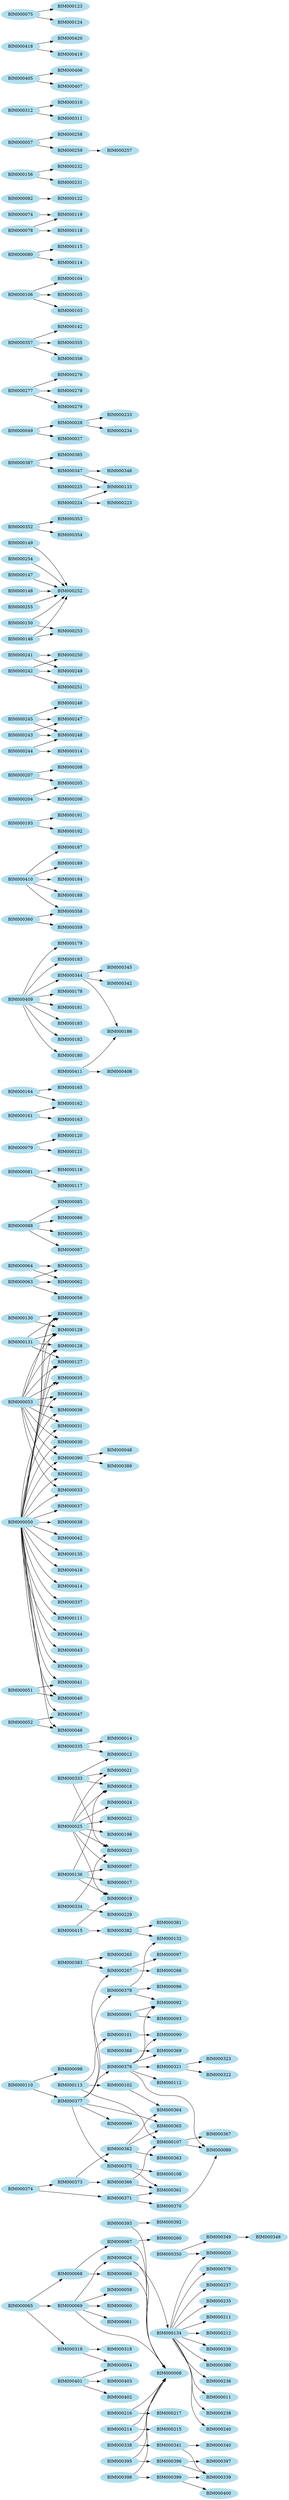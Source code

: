 digraph bim {

graph [
rankdir = "LR"
URL = "http://www.ebi.ac.uk/come/entry?gn=\N";

];


/*
node [
fontsize = "16"
shape = "ellipse"
];
*/
	node [color=lightblue2, style=filled];

//orientation=land;

BIM000066 -> BIM000008                                                          
BIM000393 -> BIM000008                                                          
BIM000335 -> BIM000014                                                          
BIM000333 -> BIM000018                                                          
BIM000415 -> BIM000019                                                          
BIM000134 -> BIM000020                                                          
BIM000025 -> BIM000023                                                          
BIM000333 -> BIM000023                                                          
BIM000050 -> BIM000033                                                          
BIM000053 -> BIM000035                                                          
BIM000051 -> BIM000040                                                          
BIM000050 -> BIM000046                                                          
BIM000069 -> BIM000060                                                          
BIM000064 -> BIM000062                                                          
BIM000088 -> BIM000085                                                          
BIM000101 -> BIM000090                                                          
BIM000376 -> BIM000092                                                          
BIM000378 -> BIM000096                                                          
BIM000113 -> BIM000107                                                          
BIM000081 -> BIM000116                                                          
BIM000079 -> BIM000120                                                          
BIM000131 -> BIM000127                                                          
BIM000053 -> BIM000128                                                          
BIM000130 -> BIM000129                                                          
BIM000026 -> BIM000134                                                          
BIM000164 -> BIM000162                                                          
BIM000164 -> BIM000165                                                          
BIM000409 -> BIM000179                                                          
BIM000409 -> BIM000183                                                          
BIM000410 -> BIM000187                                                          
BIM000410 -> BIM000189                                                          
BIM000193 -> BIM000191                                                          
BIM000207 -> BIM000205                                                          
BIM000216 -> BIM000217                                                          
BIM000334 -> BIM000229                                                          
BIM000134 -> BIM000236                                                          
BIM000243 -> BIM000248                                                          
BIM000245 -> BIM000248                                                          
BIM000242 -> BIM000249                                                          
BIM000146 -> BIM000252                                                          
BIM000254 -> BIM000252                                                          
BIM000067 -> BIM000260                                                          
BIM000267 -> BIM000266                                                          
BIM000319 -> BIM000318                                                          
BIM000376 -> BIM000321                                                          
BIM000341 -> BIM000339                                                          
BIM000341 -> BIM000340                                                          
BIM000409 -> BIM000344                                                          
BIM000349 -> BIM000348                                                          
BIM000352 -> BIM000353                                                          
BIM000360 -> BIM000358                                                          
BIM000366 -> BIM000361                                                          
BIM000373 -> BIM000362                                                          
BIM000362 -> BIM000363                                                          
BIM000362 -> BIM000364                                                          
BIM000377 -> BIM000365                                                          
BIM000107 -> BIM000367                                                          
BIM000371 -> BIM000370                                                          
BIM000377 -> BIM000376                                                          
BIM000387 -> BIM000385                                                          
BIM000396 -> BIM000397                                                          
BIM000025 -> BIM000007                                                          
BIM000025 -> BIM000021                                                          
BIM000025 -> BIM000019                                                          
BIM000025 -> BIM000198                                                          
BIM000025 -> BIM000024                                                          
BIM000028 -> BIM000233                                                          
BIM000049 -> BIM000027                                                          
BIM000049 -> BIM000028                                                          
BIM000050 -> BIM000029                                                          
BIM000050 -> BIM000034                                                          
BIM000050 -> BIM000036                                                          
BIM000050 -> BIM000040                                                          
BIM000050 -> BIM000041                                                          
BIM000050 -> BIM000416                                                          
BIM000050 -> BIM000414                                                          
BIM000050 -> BIM000337                                                          
BIM000050 -> BIM000129                                                          
BIM000050 -> BIM000128                                                          
BIM000050 -> BIM000111                                                          
BIM000050 -> BIM000047                                                          
BIM000050 -> BIM000044                                                          
BIM000050 -> BIM000043                                                          
BIM000050 -> BIM000039                                                          
BIM000050 -> BIM000037                                                          
BIM000050 -> BIM000035                                                          
BIM000050 -> BIM000031                                                          
BIM000050 -> BIM000030                                                          
BIM000051 -> BIM000041                                                          
BIM000052 -> BIM000046                                                          
BIM000053 -> BIM000029                                                          
BIM000053 -> BIM000390                                                          
BIM000053 -> BIM000129                                                          
BIM000053 -> BIM000127                                                          
BIM000053 -> BIM000036                                                          
BIM000053 -> BIM000030                                                          
BIM000053 -> BIM000031                                                          
BIM000053 -> BIM000032                                                          
BIM000053 -> BIM000033                                                          
BIM000063 -> BIM000055                                                          
BIM000063 -> BIM000056                                                          
BIM000064 -> BIM000055                                                          
BIM000065 -> BIM000068                                                          
BIM000065 -> BIM000069                                                          
BIM000068 -> BIM000066                                                          
BIM000069 -> BIM000008                                                          
BIM000069 -> BIM000061                                                          
BIM000069 -> BIM000059                                                          
BIM000069 -> BIM000026                                                          
BIM000088 -> BIM000086                                                          
BIM000088 -> BIM000095                                                          
BIM000088 -> BIM000087                                                          
BIM000110 -> BIM000377                                                          
BIM000113 -> BIM000101                                                          
BIM000113 -> BIM000102                                                          
BIM000134 -> BIM000011                                                          
BIM000134 -> BIM000238                                                          
BIM000134 -> BIM000240                                                          
BIM000134 -> BIM000379                                                          
BIM000134 -> BIM000237                                                          
BIM000134 -> BIM000235                                                          
BIM000134 -> BIM000211                                                          
BIM000267 -> BIM000097                                                          
BIM000277 -> BIM000276                                                          
BIM000277 -> BIM000278                                                          
BIM000319 -> BIM000054                                                          
BIM000321 -> BIM000322                                                          
BIM000321 -> BIM000323                                                          
BIM000344 -> BIM000345                                                          
BIM000347 -> BIM000133                                                          
BIM000357 -> BIM000142                                                          
BIM000357 -> BIM000355                                                          
BIM000357 -> BIM000356                                                          
BIM000373 -> BIM000366                                                          
BIM000374 -> BIM000373                                                          
BIM000376 -> BIM000090                                                          
BIM000376 -> BIM000369                                                          
BIM000376 -> BIM000112                                                          
BIM000377 -> BIM000099                                                          
BIM000377 -> BIM000375                                                          
BIM000377 -> BIM000378                                                          
BIM000377 -> BIM000267                                                          
BIM000378 -> BIM000132                                                          
BIM000387 -> BIM000347                                                          
BIM000390 -> BIM000048                                                          
BIM000390 -> BIM000389                                                          
BIM000409 -> BIM000178                                                          
BIM000409 -> BIM000181                                                          
BIM000409 -> BIM000185                                                          
BIM000409 -> BIM000182                                                          
BIM000410 -> BIM000184                                                          
BIM000410 -> BIM000188                                                          
BIM000410 -> BIM000358                                                          
BIM000136 -> BIM000007                                                          
BIM000026 -> BIM000008                                                          
BIM000067 -> BIM000008                                                          
BIM000214 -> BIM000008                                                          
BIM000338 -> BIM000008                                                          
BIM000395 -> BIM000008                                                          
BIM000398 -> BIM000008                                                          
BIM000335 -> BIM000012                                                          
BIM000136 -> BIM000017                                                          
BIM000136 -> BIM000018                                                          
BIM000136 -> BIM000019                                                          
BIM000350 -> BIM000020                                                          
BIM000333 -> BIM000021                                                          
BIM000334 -> BIM000023                                                          
BIM000131 -> BIM000029                                                          
BIM000401 -> BIM000054                                                          
BIM000370 -> BIM000089                                                          
BIM000091 -> BIM000092                                                          
BIM000091 -> BIM000093                                                          
BIM000106 -> BIM000104                                                          
BIM000106 -> BIM000105                                                          
BIM000375 -> BIM000108                                                          
BIM000080 -> BIM000115                                                          
BIM000081 -> BIM000117                                                          
BIM000078 -> BIM000119                                                          
BIM000079 -> BIM000121                                                          
BIM000082 -> BIM000122                                                          
BIM000131 -> BIM000128                                                          
BIM000131 -> BIM000129                                                          
BIM000382 -> BIM000132                                                          
BIM000161 -> BIM000162                                                          
BIM000161 -> BIM000163                                                          
BIM000193 -> BIM000192                                                          
BIM000204 -> BIM000205                                                          
BIM000204 -> BIM000206                                                          
BIM000224 -> BIM000223                                                          
BIM000156 -> BIM000232                                                          
BIM000243 -> BIM000247                                                          
BIM000244 -> BIM000248                                                          
BIM000241 -> BIM000249                                                          
BIM000242 -> BIM000251                                                          
BIM000147 -> BIM000252                                                          
BIM000148 -> BIM000252                                                          
BIM000255 -> BIM000252                                                          
BIM000150 -> BIM000253                                                          
BIM000057 -> BIM000258                                                          
BIM000383 -> BIM000265                                                          
BIM000312 -> BIM000310                                                          
BIM000396 -> BIM000339                                                          
BIM000399 -> BIM000339                                                          
BIM000338 -> BIM000341                                                          
BIM000352 -> BIM000354                                                          
BIM000360 -> BIM000359                                                          
BIM000375 -> BIM000361                                                          
BIM000102 -> BIM000364                                                          
BIM000362 -> BIM000365                                                          
BIM000382 -> BIM000381                                                          
BIM000393 -> BIM000392                                                          
BIM000395 -> BIM000396                                                          
BIM000401 -> BIM000402                                                          
BIM000405 -> BIM000406                                                          
BIM000418 -> BIM000420                                                          
BIM000025 -> BIM000018                                                          
BIM000025 -> BIM000022                                                          
BIM000050 -> BIM000032                                                          
BIM000053 -> BIM000034                                                          
BIM000050 -> BIM000038                                                          
BIM000050 -> BIM000042                                                          
BIM000052 -> BIM000047                                                          
BIM000063 -> BIM000062                                                          
BIM000068 -> BIM000067                                                          
BIM000376 -> BIM000089                                                          
BIM000378 -> BIM000092                                                          
BIM000110 -> BIM000098                                                          
BIM000050 -> BIM000127                                                          
BIM000050 -> BIM000135                                                          
BIM000409 -> BIM000180                                                          
BIM000344 -> BIM000186                                                          
BIM000134 -> BIM000212                                                          
BIM000028 -> BIM000234                                                          
BIM000134 -> BIM000239                                                          
BIM000277 -> BIM000279                                                          
BIM000065 -> BIM000319                                                          
BIM000344 -> BIM000342                                                          
BIM000347 -> BIM000346                                                          
BIM000374 -> BIM000371                                                          
BIM000134 -> BIM000380                                                          
BIM000050 -> BIM000390                                                          
BIM000216 -> BIM000008                                                          
BIM000333 -> BIM000012                                                          
BIM000130 -> BIM000029                                                          
BIM000107 -> BIM000089                                                          
BIM000106 -> BIM000103                                                          
BIM000366 -> BIM000107                                                          
BIM000080 -> BIM000114                                                          
BIM000074 -> BIM000119                                                          
BIM000075 -> BIM000123                                                          
BIM000224 -> BIM000133                                                          
BIM000207 -> BIM000208                                                          
BIM000156 -> BIM000231                                                          
BIM000245 -> BIM000246                                                          
BIM000242 -> BIM000250                                                          
BIM000149 -> BIM000252                                                          
BIM000146 -> BIM000253                                                          
BIM000259 -> BIM000257                                                          
BIM000383 -> BIM000267                                                          
BIM000312 -> BIM000311                                                          
BIM000415 -> BIM000382                                                          
BIM000399 -> BIM000400                                                          
BIM000401 -> BIM000403                                                          
BIM000405 -> BIM000407                                                          
BIM000418 -> BIM000419                                                          
BIM000078 -> BIM000118                                                          
BIM000075 -> BIM000124                                                          
BIM000225 -> BIM000133                                                          
BIM000411 -> BIM000186                                                          
BIM000214 -> BIM000215                                                          
BIM000245 -> BIM000247                                                          
BIM000241 -> BIM000250                                                          
BIM000150 -> BIM000252                                                          
BIM000057 -> BIM000259                                                          
BIM000244 -> BIM000314                                                          
BIM000350 -> BIM000349                                                          
BIM000371 -> BIM000361                                                          
BIM000368 -> BIM000369                                                          
BIM000398 -> BIM000399                                                          
BIM000411 -> BIM000408                                                          

}
